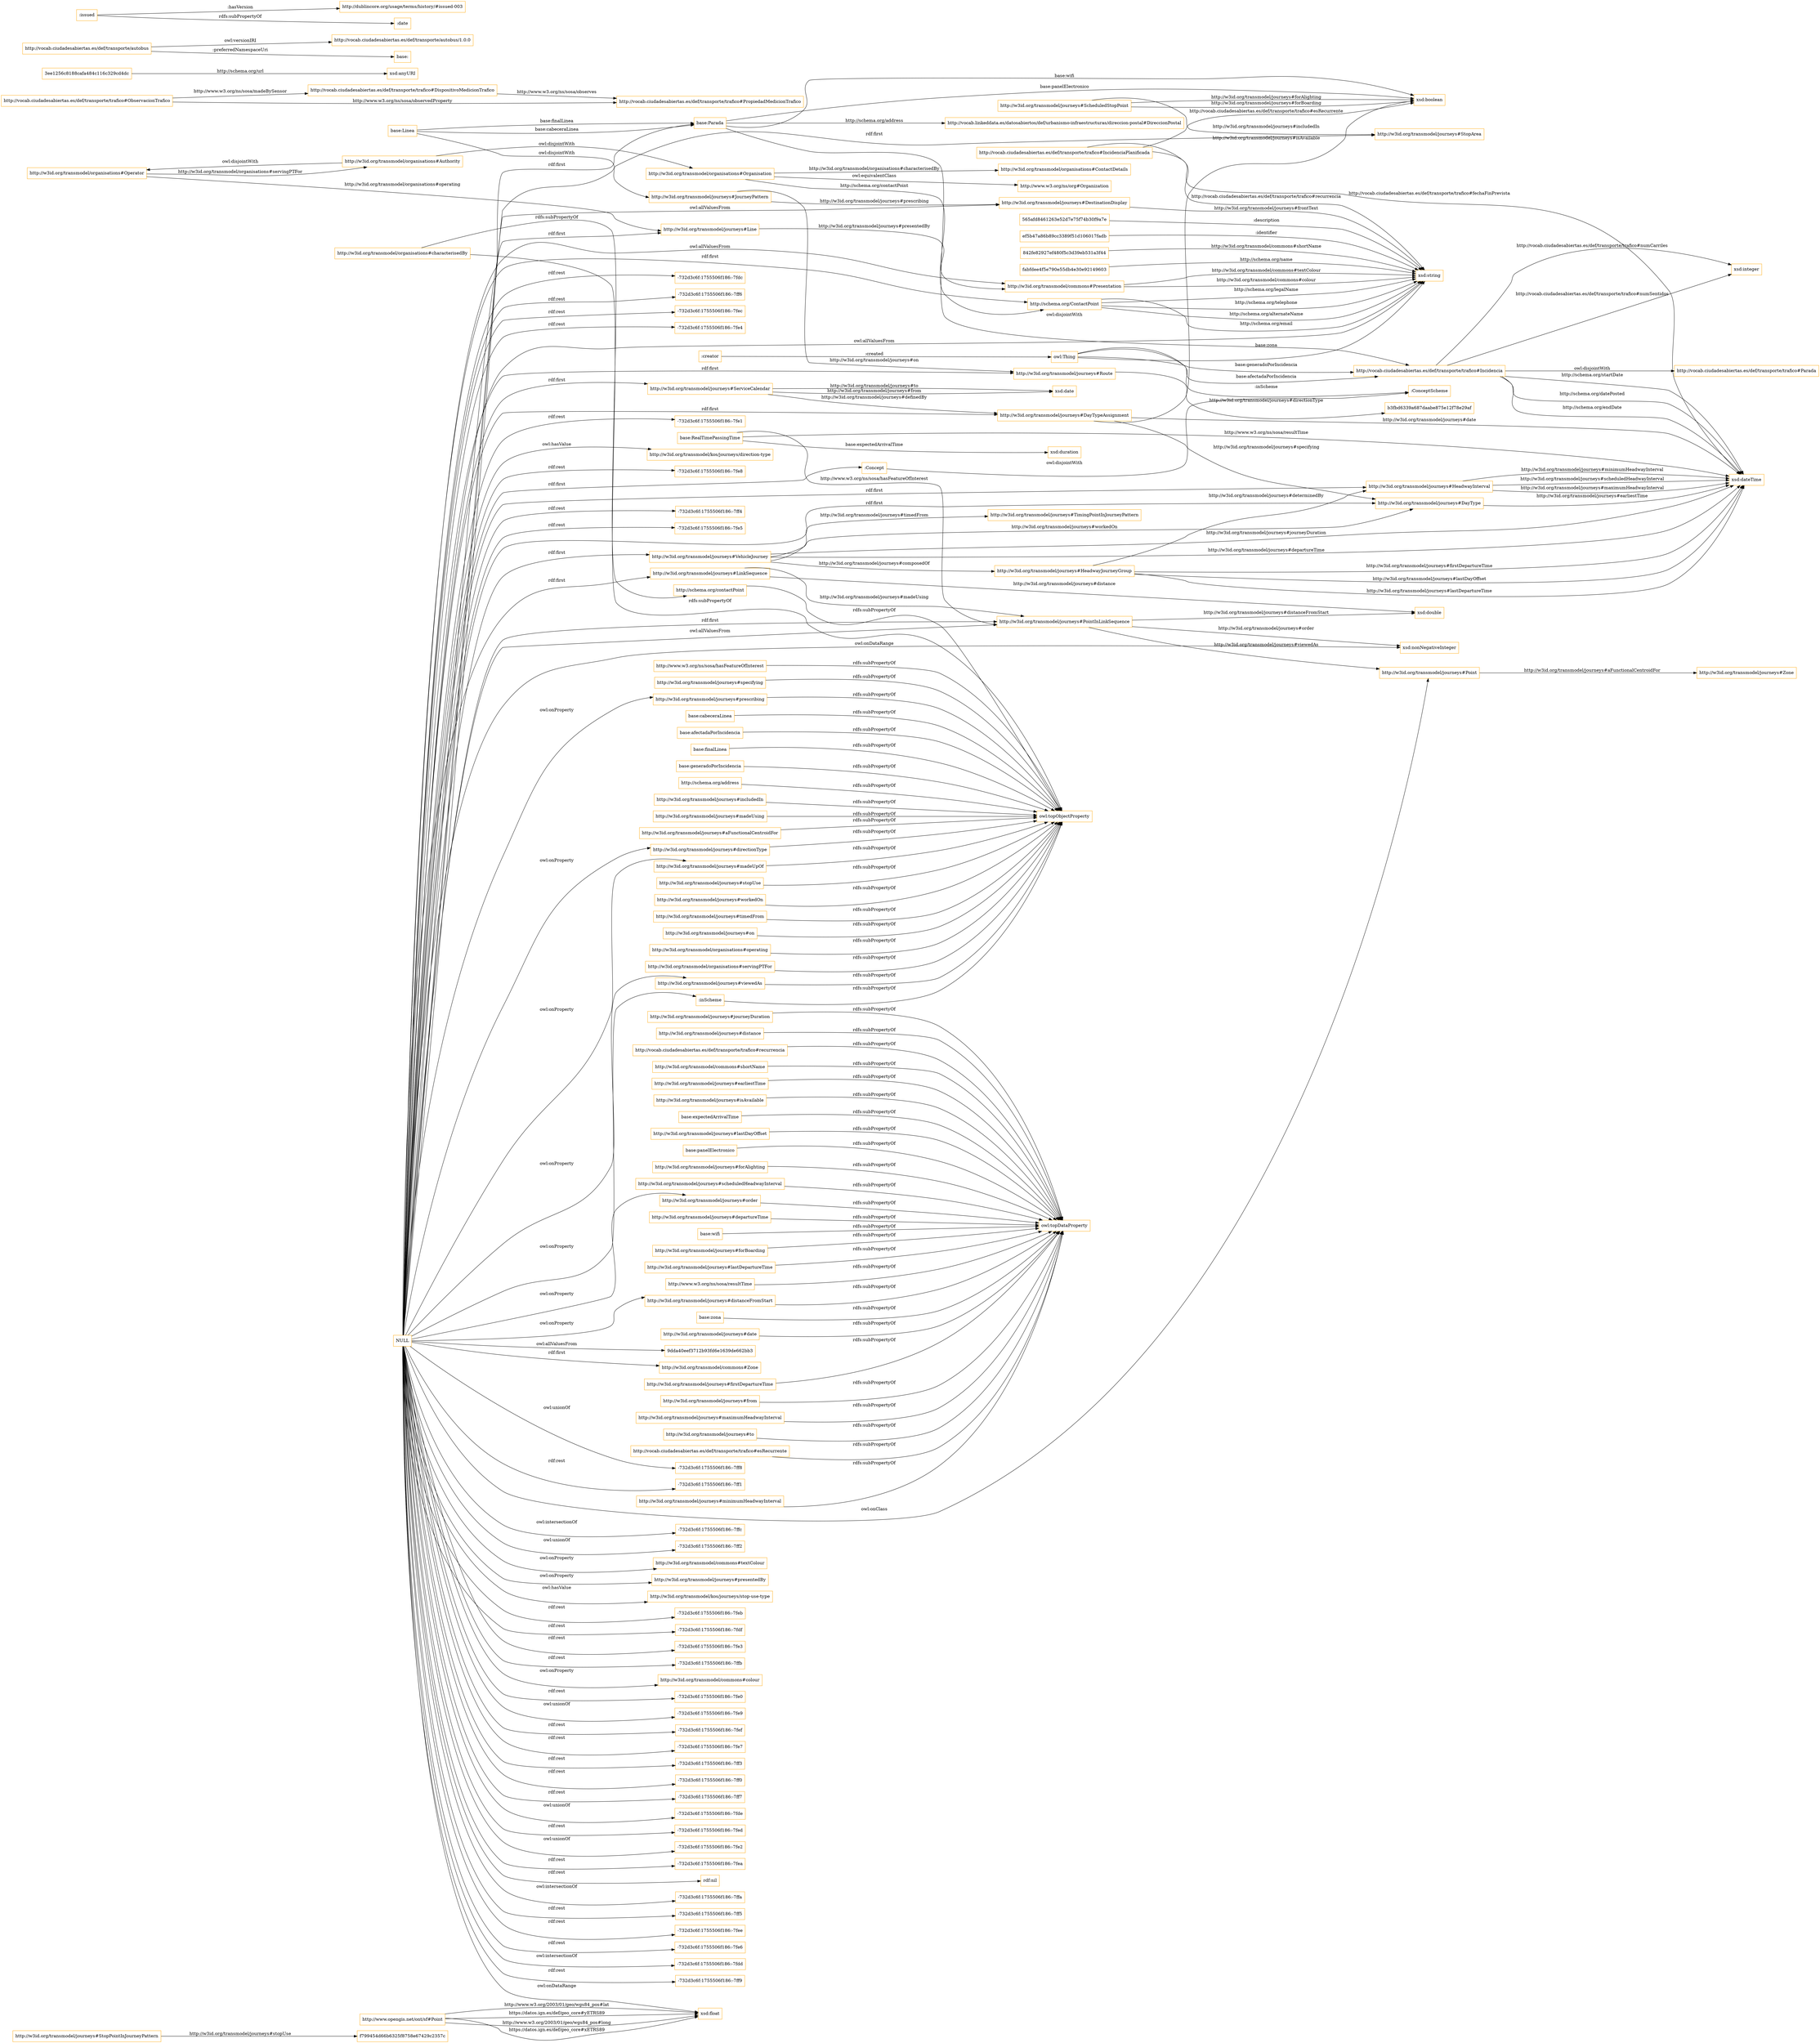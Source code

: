 digraph ar2dtool_diagram { 
rankdir=LR;
size="1501"
node [shape = rectangle, color="orange"]; "f799454d66b6325f8758e67429c2357c" "http://w3id.org/transmodel/journeys#StopArea" "http://w3id.org/transmodel/journeys#VehicleJourney" "http://vocab.ciudadesabiertas.es/def/transporte/trafico#Parada" "http://w3id.org/transmodel/commons#Presentation" "http://w3id.org/transmodel/journeys#Line" "base:Linea" "http://w3id.org/transmodel/organisations#ContactDetails" "http://vocab.linkeddata.es/datosabiertos/def/urbanismo-infraestructuras/direccion-postal#DireccionPostal" "http://w3id.org/transmodel/organisations#Organisation" "http://w3id.org/transmodel/journeys#DestinationDisplay" "565afd8461263e52d7e75f74b30f9a7e" "http://vocab.ciudadesabiertas.es/def/transporte/trafico#DispositivoMedicionTrafico" "http://schema.org/ContactPoint" "http://w3id.org/transmodel/journeys#JourneyPattern" "3ee1256c8188cafa484c116c329cd4dc" "http://vocab.ciudadesabiertas.es/def/transporte/trafico#PropiedadMedicionTrafico" "http://w3id.org/transmodel/journeys#Route" "9dda40eef3712b93fd6e1639de662bb3" "http://www.w3.org/ns/org#Organization" "http://w3id.org/transmodel/journeys#HeadwayInterval" ":ConceptScheme" "base:RealTimePassingTime" "http://vocab.ciudadesabiertas.es/def/transporte/trafico#ObservacionTrafico" "http://www.opengis.net/ont/sf#Point" "http://w3id.org/transmodel/commons#Zone" ":Concept" "http://w3id.org/transmodel/journeys#StopPointInJourneyPattern" "http://w3id.org/transmodel/journeys#Zone" "http://w3id.org/transmodel/journeys#TimingPointInJourneyPattern" "http://vocab.ciudadesabiertas.es/def/transporte/trafico#IncidenciaPlanificada" "http://w3id.org/transmodel/organisations#Authority" "http://vocab.ciudadesabiertas.es/def/transporte/trafico#Incidencia" "http://w3id.org/transmodel/journeys#DayTypeAssignment" "http://w3id.org/transmodel/journeys#HeadwayJourneyGroup" "http://w3id.org/transmodel/journeys#ServiceCalendar" "ef5b47a86b89cc3389f51d106017fadb" "base:Parada" "842fe82927ef480f5c3d39eb531a3f44" "http://w3id.org/transmodel/journeys#DayType" "fabfdee4f5e790e55db4e30e92149603" "http://w3id.org/transmodel/journeys#PointInLinkSequence" "http://w3id.org/transmodel/journeys#Point" "b3fbd6339a687daabe875e12f78e29af" "http://w3id.org/transmodel/journeys#LinkSequence" "http://w3id.org/transmodel/journeys#ScheduledStopPoint" "http://w3id.org/transmodel/organisations#Operator" ; /*classes style*/
	"http://vocab.ciudadesabiertas.es/def/transporte/trafico#recurrencia" -> "owl:topDataProperty" [ label = "rdfs:subPropertyOf" ];
	"http://w3id.org/transmodel/journeys#prescribing" -> "owl:topObjectProperty" [ label = "rdfs:subPropertyOf" ];
	"http://w3id.org/transmodel/journeys#aFunctionalCentroidFor" -> "owl:topObjectProperty" [ label = "rdfs:subPropertyOf" ];
	"http://w3id.org/transmodel/organisations#Organisation" -> "http://www.w3.org/ns/org#Organization" [ label = "owl:equivalentClass" ];
	"http://vocab.ciudadesabiertas.es/def/transporte/autobus" -> "http://vocab.ciudadesabiertas.es/def/transporte/autobus/1.0.0" [ label = "owl:versionIRI" ];
	"http://vocab.ciudadesabiertas.es/def/transporte/autobus" -> "base:" [ label = ":preferredNamespaceUri" ];
	"http://w3id.org/transmodel/commons#shortName" -> "owl:topDataProperty" [ label = "rdfs:subPropertyOf" ];
	"http://w3id.org/transmodel/journeys#directionType" -> "owl:topObjectProperty" [ label = "rdfs:subPropertyOf" ];
	"http://w3id.org/transmodel/journeys#earliestTime" -> "owl:topDataProperty" [ label = "rdfs:subPropertyOf" ];
	"http://w3id.org/transmodel/organisations#Authority" -> "http://w3id.org/transmodel/organisations#Organisation" [ label = "owl:disjointWith" ];
	"http://w3id.org/transmodel/organisations#Authority" -> "http://w3id.org/transmodel/organisations#Operator" [ label = "owl:disjointWith" ];
	"http://w3id.org/transmodel/journeys#isAvailable" -> "owl:topDataProperty" [ label = "rdfs:subPropertyOf" ];
	"http://w3id.org/transmodel/journeys#workedOn" -> "owl:topObjectProperty" [ label = "rdfs:subPropertyOf" ];
	"base:expectedArrivalTime" -> "owl:topDataProperty" [ label = "rdfs:subPropertyOf" ];
	"http://w3id.org/transmodel/journeys#timedFrom" -> "owl:topObjectProperty" [ label = "rdfs:subPropertyOf" ];
	"http://w3id.org/transmodel/journeys#lastDayOffset" -> "owl:topDataProperty" [ label = "rdfs:subPropertyOf" ];
	"base:panelElectronico" -> "owl:topDataProperty" [ label = "rdfs:subPropertyOf" ];
	"http://w3id.org/transmodel/journeys#forAlighting" -> "owl:topDataProperty" [ label = "rdfs:subPropertyOf" ];
	"http://w3id.org/transmodel/journeys#on" -> "owl:topObjectProperty" [ label = "rdfs:subPropertyOf" ];
	"http://vocab.ciudadesabiertas.es/def/transporte/trafico#Incidencia" -> "http://vocab.ciudadesabiertas.es/def/transporte/trafico#Parada" [ label = "owl:disjointWith" ];
	"http://w3id.org/transmodel/journeys#scheduledHeadwayInterval" -> "owl:topDataProperty" [ label = "rdfs:subPropertyOf" ];
	"http://w3id.org/transmodel/journeys#distanceFromStart" -> "owl:topDataProperty" [ label = "rdfs:subPropertyOf" ];
	"http://w3id.org/transmodel/organisations#operating" -> "owl:topObjectProperty" [ label = "rdfs:subPropertyOf" ];
	"http://w3id.org/transmodel/organisations#servingPTFor" -> "owl:topObjectProperty" [ label = "rdfs:subPropertyOf" ];
	"http://w3id.org/transmodel/journeys#madeUpOf" -> "owl:topObjectProperty" [ label = "rdfs:subPropertyOf" ];
	"base:Linea" -> "http://w3id.org/transmodel/journeys#JourneyPattern" [ label = "owl:disjointWith" ];
	"http://w3id.org/transmodel/journeys#departureTime" -> "owl:topDataProperty" [ label = "rdfs:subPropertyOf" ];
	"base:wifi" -> "owl:topDataProperty" [ label = "rdfs:subPropertyOf" ];
	"http://w3id.org/transmodel/journeys#forBoarding" -> "owl:topDataProperty" [ label = "rdfs:subPropertyOf" ];
	"http://w3id.org/transmodel/journeys#viewedAs" -> "owl:topObjectProperty" [ label = "rdfs:subPropertyOf" ];
	":Concept" -> ":ConceptScheme" [ label = "owl:disjointWith" ];
	"http://w3id.org/transmodel/journeys#lastDepartureTime" -> "owl:topDataProperty" [ label = "rdfs:subPropertyOf" ];
	"http://www.w3.org/ns/sosa/hasFeatureOfInterest" -> "owl:topObjectProperty" [ label = "rdfs:subPropertyOf" ];
	"http://w3id.org/transmodel/journeys#specifying" -> "owl:topObjectProperty" [ label = "rdfs:subPropertyOf" ];
	"http://www.w3.org/ns/sosa/resultTime" -> "owl:topDataProperty" [ label = "rdfs:subPropertyOf" ];
	":inScheme" -> "owl:topObjectProperty" [ label = "rdfs:subPropertyOf" ];
	"NULL" -> "-732d3c6f:1755506f186:-7ffc" [ label = "owl:intersectionOf" ];
	"NULL" -> "-732d3c6f:1755506f186:-7ff2" [ label = "owl:unionOf" ];
	"NULL" -> "http://w3id.org/transmodel/journeys#HeadwayInterval" [ label = "rdf:first" ];
	"NULL" -> "http://w3id.org/transmodel/commons#textColour" [ label = "owl:onProperty" ];
	"NULL" -> "http://w3id.org/transmodel/journeys#presentedBy" [ label = "owl:onProperty" ];
	"NULL" -> ":Concept" [ label = "rdf:first" ];
	"NULL" -> "http://w3id.org/transmodel/journeys#directionType" [ label = "owl:onProperty" ];
	"NULL" -> "http://w3id.org/transmodel/kos/journeys/stop-use-type" [ label = "owl:hasValue" ];
	"NULL" -> "http://w3id.org/transmodel/journeys#Point" [ label = "owl:onClass" ];
	"NULL" -> "-732d3c6f:1755506f186:-7feb" [ label = "rdf:rest" ];
	"NULL" -> "-732d3c6f:1755506f186:-7fdf" [ label = "rdf:rest" ];
	"NULL" -> "http://w3id.org/transmodel/journeys#LinkSequence" [ label = "rdf:first" ];
	"NULL" -> "http://w3id.org/transmodel/journeys#VehicleJourney" [ label = "rdf:first" ];
	"NULL" -> "http://w3id.org/transmodel/journeys#distanceFromStart" [ label = "owl:onProperty" ];
	"NULL" -> "-732d3c6f:1755506f186:-7fe3" [ label = "rdf:rest" ];
	"NULL" -> "http://w3id.org/transmodel/journeys#StopArea" [ label = "rdf:first" ];
	"NULL" -> "http://w3id.org/transmodel/journeys#PointInLinkSequence" [ label = "owl:allValuesFrom" ];
	"NULL" -> "http://w3id.org/transmodel/journeys#viewedAs" [ label = "owl:onProperty" ];
	"NULL" -> "-732d3c6f:1755506f186:-7ffb" [ label = "rdf:rest" ];
	"NULL" -> "xsd:string" [ label = "owl:allValuesFrom" ];
	"NULL" -> "http://w3id.org/transmodel/commons#colour" [ label = "owl:onProperty" ];
	"NULL" -> "-732d3c6f:1755506f186:-7fe0" [ label = "rdf:rest" ];
	"NULL" -> "-732d3c6f:1755506f186:-7fe9" [ label = "owl:unionOf" ];
	"NULL" -> "-732d3c6f:1755506f186:-7fef" [ label = "rdf:rest" ];
	"NULL" -> "http://w3id.org/transmodel/journeys#DestinationDisplay" [ label = "owl:allValuesFrom" ];
	"NULL" -> "-732d3c6f:1755506f186:-7fe7" [ label = "rdf:rest" ];
	"NULL" -> "xsd:float" [ label = "owl:onDataRange" ];
	"NULL" -> "http://w3id.org/transmodel/commons#Presentation" [ label = "owl:allValuesFrom" ];
	"NULL" -> "http://w3id.org/transmodel/journeys#ServiceCalendar" [ label = "rdf:first" ];
	"NULL" -> "-732d3c6f:1755506f186:-7ff3" [ label = "rdf:rest" ];
	"NULL" -> "http://w3id.org/transmodel/journeys#DayTypeAssignment" [ label = "rdf:first" ];
	"NULL" -> "-732d3c6f:1755506f186:-7ff0" [ label = "rdf:rest" ];
	"NULL" -> "-732d3c6f:1755506f186:-7ff7" [ label = "rdf:rest" ];
	"NULL" -> "-732d3c6f:1755506f186:-7fde" [ label = "owl:unionOf" ];
	"NULL" -> "-732d3c6f:1755506f186:-7fed" [ label = "rdf:rest" ];
	"NULL" -> "http://w3id.org/transmodel/journeys#PointInLinkSequence" [ label = "rdf:first" ];
	"NULL" -> "-732d3c6f:1755506f186:-7fe2" [ label = "owl:unionOf" ];
	"NULL" -> "-732d3c6f:1755506f186:-7fea" [ label = "rdf:rest" ];
	"NULL" -> "rdf:nil" [ label = "rdf:rest" ];
	"NULL" -> "http://w3id.org/transmodel/journeys#madeUpOf" [ label = "owl:onProperty" ];
	"NULL" -> "-732d3c6f:1755506f186:-7ffa" [ label = "owl:intersectionOf" ];
	"NULL" -> "http://w3id.org/transmodel/journeys#Line" [ label = "rdf:first" ];
	"NULL" -> "-732d3c6f:1755506f186:-7ff5" [ label = "rdf:rest" ];
	"NULL" -> "http://schema.org/ContactPoint" [ label = "rdf:first" ];
	"NULL" -> "-732d3c6f:1755506f186:-7fee" [ label = "rdf:rest" ];
	"NULL" -> "-732d3c6f:1755506f186:-7fe6" [ label = "rdf:rest" ];
	"NULL" -> "-732d3c6f:1755506f186:-7fdd" [ label = "owl:intersectionOf" ];
	"NULL" -> "http://w3id.org/transmodel/journeys#order" [ label = "owl:onProperty" ];
	"NULL" -> "http://w3id.org/transmodel/journeys#DayType" [ label = "rdf:first" ];
	"NULL" -> "-732d3c6f:1755506f186:-7ff9" [ label = "rdf:rest" ];
	"NULL" -> "-732d3c6f:1755506f186:-7fdc" [ label = "rdf:rest" ];
	"NULL" -> "-732d3c6f:1755506f186:-7ff6" [ label = "rdf:rest" ];
	"NULL" -> "http://w3id.org/transmodel/commons#Zone" [ label = "rdf:first" ];
	"NULL" -> "http://w3id.org/transmodel/journeys#Route" [ label = "rdf:first" ];
	"NULL" -> "9dda40eef3712b93fd6e1639de662bb3" [ label = "owl:allValuesFrom" ];
	"NULL" -> "-732d3c6f:1755506f186:-7fec" [ label = "rdf:rest" ];
	"NULL" -> "-732d3c6f:1755506f186:-7fe4" [ label = "rdf:rest" ];
	"NULL" -> "xsd:nonNegativeInteger" [ label = "owl:onDataRange" ];
	"NULL" -> ":inScheme" [ label = "owl:onProperty" ];
	"NULL" -> "-732d3c6f:1755506f186:-7fe1" [ label = "rdf:rest" ];
	"NULL" -> "http://w3id.org/transmodel/kos/journeys/direction-type" [ label = "owl:hasValue" ];
	"NULL" -> "-732d3c6f:1755506f186:-7fe8" [ label = "rdf:rest" ];
	"NULL" -> "-732d3c6f:1755506f186:-7ff4" [ label = "rdf:rest" ];
	"NULL" -> "-732d3c6f:1755506f186:-7fe5" [ label = "rdf:rest" ];
	"NULL" -> "-732d3c6f:1755506f186:-7ff8" [ label = "owl:unionOf" ];
	"NULL" -> "http://w3id.org/transmodel/journeys#prescribing" [ label = "owl:onProperty" ];
	"NULL" -> "base:Parada" [ label = "rdf:first" ];
	"NULL" -> "-732d3c6f:1755506f186:-7ff1" [ label = "rdf:rest" ];
	"base:zona" -> "owl:topDataProperty" [ label = "rdfs:subPropertyOf" ];
	"http://w3id.org/transmodel/organisations#characterisedBy" -> "owl:topObjectProperty" [ label = "rdfs:subPropertyOf" ];
	"http://w3id.org/transmodel/organisations#characterisedBy" -> "http://schema.org/contactPoint" [ label = "rdfs:subPropertyOf" ];
	"base:cabeceraLinea" -> "owl:topObjectProperty" [ label = "rdfs:subPropertyOf" ];
	"http://w3id.org/transmodel/journeys#date" -> "owl:topDataProperty" [ label = "rdfs:subPropertyOf" ];
	"http://w3id.org/transmodel/journeys#firstDepartureTime" -> "owl:topDataProperty" [ label = "rdfs:subPropertyOf" ];
	"http://w3id.org/transmodel/journeys#from" -> "owl:topDataProperty" [ label = "rdfs:subPropertyOf" ];
	"http://schema.org/contactPoint" -> "owl:topObjectProperty" [ label = "rdfs:subPropertyOf" ];
	"http://w3id.org/transmodel/journeys#maximumHeadwayInterval" -> "owl:topDataProperty" [ label = "rdfs:subPropertyOf" ];
	"base:afectadaPorIncidencia" -> "owl:topObjectProperty" [ label = "rdfs:subPropertyOf" ];
	"base:finalLinea" -> "owl:topObjectProperty" [ label = "rdfs:subPropertyOf" ];
	"base:Parada" -> "http://vocab.ciudadesabiertas.es/def/transporte/trafico#Incidencia" [ label = "owl:disjointWith" ];
	":issued" -> "http://dublincore.org/usage/terms/history/#issued-003" [ label = ":hasVersion" ];
	":issued" -> ":date" [ label = "rdfs:subPropertyOf" ];
	"base:generadoPorIncidencia" -> "owl:topObjectProperty" [ label = "rdfs:subPropertyOf" ];
	"http://w3id.org/transmodel/journeys#to" -> "owl:topDataProperty" [ label = "rdfs:subPropertyOf" ];
	"http://schema.org/address" -> "owl:topObjectProperty" [ label = "rdfs:subPropertyOf" ];
	"http://w3id.org/transmodel/journeys#includedIn" -> "owl:topObjectProperty" [ label = "rdfs:subPropertyOf" ];
	"http://vocab.ciudadesabiertas.es/def/transporte/trafico#esRecurrente" -> "owl:topDataProperty" [ label = "rdfs:subPropertyOf" ];
	"http://w3id.org/transmodel/journeys#minimumHeadwayInterval" -> "owl:topDataProperty" [ label = "rdfs:subPropertyOf" ];
	"http://w3id.org/transmodel/journeys#order" -> "owl:topDataProperty" [ label = "rdfs:subPropertyOf" ];
	"http://w3id.org/transmodel/journeys#journeyDuration" -> "owl:topDataProperty" [ label = "rdfs:subPropertyOf" ];
	"http://w3id.org/transmodel/journeys#madeUsing" -> "owl:topObjectProperty" [ label = "rdfs:subPropertyOf" ];
	"http://w3id.org/transmodel/journeys#distance" -> "owl:topDataProperty" [ label = "rdfs:subPropertyOf" ];
	"http://w3id.org/transmodel/journeys#stopUse" -> "owl:topObjectProperty" [ label = "rdfs:subPropertyOf" ];
	"http://vocab.ciudadesabiertas.es/def/transporte/trafico#Incidencia" -> "xsd:dateTime" [ label = "http://schema.org/startDate" ];
	"http://schema.org/ContactPoint" -> "xsd:string" [ label = "http://schema.org/alternateName" ];
	"base:Linea" -> "base:Parada" [ label = "base:finalLinea" ];
	"http://w3id.org/transmodel/journeys#DayTypeAssignment" -> "http://w3id.org/transmodel/journeys#DayType" [ label = "http://w3id.org/transmodel/journeys#specifying" ];
	"http://w3id.org/transmodel/journeys#ScheduledStopPoint" -> "xsd:boolean" [ label = "http://w3id.org/transmodel/journeys#forBoarding" ];
	"http://www.opengis.net/ont/sf#Point" -> "xsd:float" [ label = "http://www.w3.org/2003/01/geo/wgs84_pos#long" ];
	"http://w3id.org/transmodel/journeys#HeadwayJourneyGroup" -> "xsd:dateTime" [ label = "http://w3id.org/transmodel/journeys#firstDepartureTime" ];
	"565afd8461263e52d7e75f74b30f9a7e" -> "xsd:string" [ label = ":description" ];
	"http://w3id.org/transmodel/journeys#PointInLinkSequence" -> "http://w3id.org/transmodel/journeys#Point" [ label = "http://w3id.org/transmodel/journeys#viewedAs" ];
	"3ee1256c8188cafa484c116c329cd4dc" -> "xsd:anyURI" [ label = "http://schema.org/url" ];
	"owl:Thing" -> "http://vocab.ciudadesabiertas.es/def/transporte/trafico#Incidencia" [ label = "base:afectadaPorIncidencia" ];
	"owl:Thing" -> "http://vocab.ciudadesabiertas.es/def/transporte/trafico#Incidencia" [ label = "base:generadoPorIncidencia" ];
	"http://w3id.org/transmodel/journeys#JourneyPattern" -> "http://w3id.org/transmodel/journeys#Route" [ label = "http://w3id.org/transmodel/journeys#on" ];
	"owl:Thing" -> ":ConceptScheme" [ label = ":inScheme" ];
	"http://www.opengis.net/ont/sf#Point" -> "xsd:float" [ label = "https://datos.ign.es/def/geo_core#xETRS89" ];
	"http://w3id.org/transmodel/journeys#LinkSequence" -> "http://w3id.org/transmodel/journeys#PointInLinkSequence" [ label = "http://w3id.org/transmodel/journeys#madeUsing" ];
	"http://vocab.ciudadesabiertas.es/def/transporte/trafico#IncidenciaPlanificada" -> "xsd:dateTime" [ label = "http://vocab.ciudadesabiertas.es/def/transporte/trafico#fechaFinPrevista" ];
	"http://schema.org/ContactPoint" -> "xsd:string" [ label = "http://schema.org/email" ];
	"http://w3id.org/transmodel/journeys#Point" -> "http://w3id.org/transmodel/journeys#Zone" [ label = "http://w3id.org/transmodel/journeys#aFunctionalCentroidFor" ];
	"http://w3id.org/transmodel/journeys#HeadwayJourneyGroup" -> "xsd:dateTime" [ label = "http://w3id.org/transmodel/journeys#lastDayOffset" ];
	"http://vocab.ciudadesabiertas.es/def/transporte/trafico#Incidencia" -> "xsd:dateTime" [ label = "http://schema.org/datePosted" ];
	"http://w3id.org/transmodel/journeys#HeadwayInterval" -> "xsd:dateTime" [ label = "http://w3id.org/transmodel/journeys#minimumHeadwayInterval" ];
	"base:Linea" -> "base:Parada" [ label = "base:cabeceraLinea" ];
	"owl:Thing" -> "xsd:string" [ label = "base:zona" ];
	"http://w3id.org/transmodel/organisations#Operator" -> "http://w3id.org/transmodel/journeys#Line" [ label = "http://w3id.org/transmodel/organisations#operating" ];
	"base:RealTimePassingTime" -> "http://w3id.org/transmodel/journeys#PointInLinkSequence" [ label = "http://www.w3.org/ns/sosa/hasFeatureOfInterest" ];
	"http://w3id.org/transmodel/journeys#DestinationDisplay" -> "xsd:string" [ label = "http://w3id.org/transmodel/journeys#frontText" ];
	"http://w3id.org/transmodel/organisations#Organisation" -> "http://schema.org/ContactPoint" [ label = "http://schema.org/contactPoint" ];
	"base:Parada" -> "xsd:boolean" [ label = "base:wifi" ];
	"http://vocab.ciudadesabiertas.es/def/transporte/trafico#Incidencia" -> "xsd:dateTime" [ label = "http://schema.org/endDate" ];
	"http://vocab.ciudadesabiertas.es/def/transporte/trafico#Incidencia" -> "xsd:integer" [ label = "http://vocab.ciudadesabiertas.es/def/transporte/trafico#numCarriles" ];
	"base:RealTimePassingTime" -> "xsd:dateTime" [ label = "http://www.w3.org/ns/sosa/resultTime" ];
	"http://w3id.org/transmodel/journeys#ScheduledStopPoint" -> "http://w3id.org/transmodel/journeys#StopArea" [ label = "http://w3id.org/transmodel/journeys#includedIn" ];
	"http://w3id.org/transmodel/journeys#DayTypeAssignment" -> "xsd:dateTime" [ label = "http://w3id.org/transmodel/journeys#date" ];
	"http://w3id.org/transmodel/journeys#Line" -> "http://w3id.org/transmodel/commons#Presentation" [ label = "http://w3id.org/transmodel/journeys#presentedBy" ];
	"http://w3id.org/transmodel/journeys#VehicleJourney" -> "http://w3id.org/transmodel/journeys#DayType" [ label = "http://w3id.org/transmodel/journeys#workedOn" ];
	"http://w3id.org/transmodel/journeys#VehicleJourney" -> "xsd:dateTime" [ label = "http://w3id.org/transmodel/journeys#journeyDuration" ];
	"http://w3id.org/transmodel/journeys#ScheduledStopPoint" -> "xsd:boolean" [ label = "http://w3id.org/transmodel/journeys#forAlighting" ];
	"http://w3id.org/transmodel/journeys#VehicleJourney" -> "xsd:dateTime" [ label = "http://w3id.org/transmodel/journeys#departureTime" ];
	"http://w3id.org/transmodel/journeys#HeadwayJourneyGroup" -> "http://w3id.org/transmodel/journeys#HeadwayInterval" [ label = "http://w3id.org/transmodel/journeys#determinedBy" ];
	"http://w3id.org/transmodel/journeys#HeadwayInterval" -> "xsd:dateTime" [ label = "http://w3id.org/transmodel/journeys#scheduledHeadwayInterval" ];
	"http://w3id.org/transmodel/journeys#HeadwayJourneyGroup" -> "xsd:dateTime" [ label = "http://w3id.org/transmodel/journeys#lastDepartureTime" ];
	"http://w3id.org/transmodel/journeys#HeadwayInterval" -> "xsd:dateTime" [ label = "http://w3id.org/transmodel/journeys#maximumHeadwayInterval" ];
	"http://w3id.org/transmodel/journeys#PointInLinkSequence" -> "xsd:double" [ label = "http://w3id.org/transmodel/journeys#distanceFromStart" ];
	"http://w3id.org/transmodel/journeys#StopPointInJourneyPattern" -> "f799454d66b6325f8758e67429c2357c" [ label = "http://w3id.org/transmodel/journeys#stopUse" ];
	"base:Parada" -> "xsd:boolean" [ label = "base:panelElectronico" ];
	"http://vocab.ciudadesabiertas.es/def/transporte/trafico#ObservacionTrafico" -> "http://vocab.ciudadesabiertas.es/def/transporte/trafico#PropiedadMedicionTrafico" [ label = "http://www.w3.org/ns/sosa/observedProperty" ];
	"http://schema.org/ContactPoint" -> "xsd:string" [ label = "http://schema.org/legalName" ];
	"http://w3id.org/transmodel/journeys#ServiceCalendar" -> "http://w3id.org/transmodel/journeys#DayTypeAssignment" [ label = "http://w3id.org/transmodel/journeys#definedBy" ];
	"http://w3id.org/transmodel/journeys#LinkSequence" -> "xsd:double" [ label = "http://w3id.org/transmodel/journeys#distance" ];
	"http://w3id.org/transmodel/journeys#ServiceCalendar" -> "xsd:date" [ label = "http://w3id.org/transmodel/journeys#from" ];
	"fabfdee4f5e790e55db4e30e92149603" -> "xsd:string" [ label = "http://schema.org/name" ];
	"http://w3id.org/transmodel/journeys#PointInLinkSequence" -> "xsd:nonNegativeInteger" [ label = "http://w3id.org/transmodel/journeys#order" ];
	"http://vocab.ciudadesabiertas.es/def/transporte/trafico#DispositivoMedicionTrafico" -> "http://vocab.ciudadesabiertas.es/def/transporte/trafico#PropiedadMedicionTrafico" [ label = "http://www.w3.org/ns/sosa/observes" ];
	"base:Parada" -> "http://vocab.linkeddata.es/datosabiertos/def/urbanismo-infraestructuras/direccion-postal#DireccionPostal" [ label = "http://schema.org/address" ];
	"http://w3id.org/transmodel/journeys#VehicleJourney" -> "http://w3id.org/transmodel/journeys#HeadwayJourneyGroup" [ label = "http://w3id.org/transmodel/journeys#composedOf" ];
	"http://vocab.ciudadesabiertas.es/def/transporte/trafico#ObservacionTrafico" -> "http://vocab.ciudadesabiertas.es/def/transporte/trafico#DispositivoMedicionTrafico" [ label = "http://www.w3.org/ns/sosa/madeBySensor" ];
	"http://vocab.ciudadesabiertas.es/def/transporte/trafico#IncidenciaPlanificada" -> "xsd:string" [ label = "http://vocab.ciudadesabiertas.es/def/transporte/trafico#recurrencia" ];
	"http://w3id.org/transmodel/journeys#JourneyPattern" -> "http://w3id.org/transmodel/journeys#DestinationDisplay" [ label = "http://w3id.org/transmodel/journeys#prescribing" ];
	"http://w3id.org/transmodel/journeys#DayType" -> "xsd:dateTime" [ label = "http://w3id.org/transmodel/journeys#earliestTime" ];
	"http://www.opengis.net/ont/sf#Point" -> "xsd:float" [ label = "http://www.w3.org/2003/01/geo/wgs84_pos#lat" ];
	"ef5b47a86b89cc3389f51d106017fadb" -> "xsd:string" [ label = ":identifier" ];
	"base:RealTimePassingTime" -> "xsd:duration" [ label = "base:expectedArrivalTime" ];
	"http://w3id.org/transmodel/journeys#VehicleJourney" -> "http://w3id.org/transmodel/journeys#TimingPointInJourneyPattern" [ label = "http://w3id.org/transmodel/journeys#timedFrom" ];
	"http://w3id.org/transmodel/organisations#Organisation" -> "http://w3id.org/transmodel/organisations#ContactDetails" [ label = "http://w3id.org/transmodel/organisations#characterisedBy" ];
	"http://vocab.ciudadesabiertas.es/def/transporte/trafico#Incidencia" -> "xsd:integer" [ label = "http://vocab.ciudadesabiertas.es/def/transporte/trafico#numSentidos" ];
	"http://www.opengis.net/ont/sf#Point" -> "xsd:float" [ label = "https://datos.ign.es/def/geo_core#yETRS89" ];
	"http://w3id.org/transmodel/journeys#DayTypeAssignment" -> "xsd:boolean" [ label = "http://w3id.org/transmodel/journeys#isAvailable" ];
	"http://vocab.ciudadesabiertas.es/def/transporte/trafico#IncidenciaPlanificada" -> "xsd:boolean" [ label = "http://vocab.ciudadesabiertas.es/def/transporte/trafico#esRecurrente" ];
	"http://w3id.org/transmodel/organisations#Operator" -> "http://w3id.org/transmodel/organisations#Authority" [ label = "http://w3id.org/transmodel/organisations#servingPTFor" ];
	"http://w3id.org/transmodel/journeys#ServiceCalendar" -> "xsd:date" [ label = "http://w3id.org/transmodel/journeys#to" ];
	"http://schema.org/ContactPoint" -> "xsd:string" [ label = "http://schema.org/telephone" ];
	":creator" -> "owl:Thing" [ label = ":created" ];
	"http://w3id.org/transmodel/journeys#Route" -> "b3fbd6339a687daabe875e12f78e29af" [ label = "http://w3id.org/transmodel/journeys#directionType" ];
	"http://w3id.org/transmodel/commons#Presentation" -> "xsd:string" [ label = "http://w3id.org/transmodel/commons#textColour" ];
	"842fe82927ef480f5c3d39eb531a3f44" -> "xsd:string" [ label = "http://w3id.org/transmodel/commons#shortName" ];
	"http://w3id.org/transmodel/commons#Presentation" -> "xsd:string" [ label = "http://w3id.org/transmodel/commons#colour" ];

}
